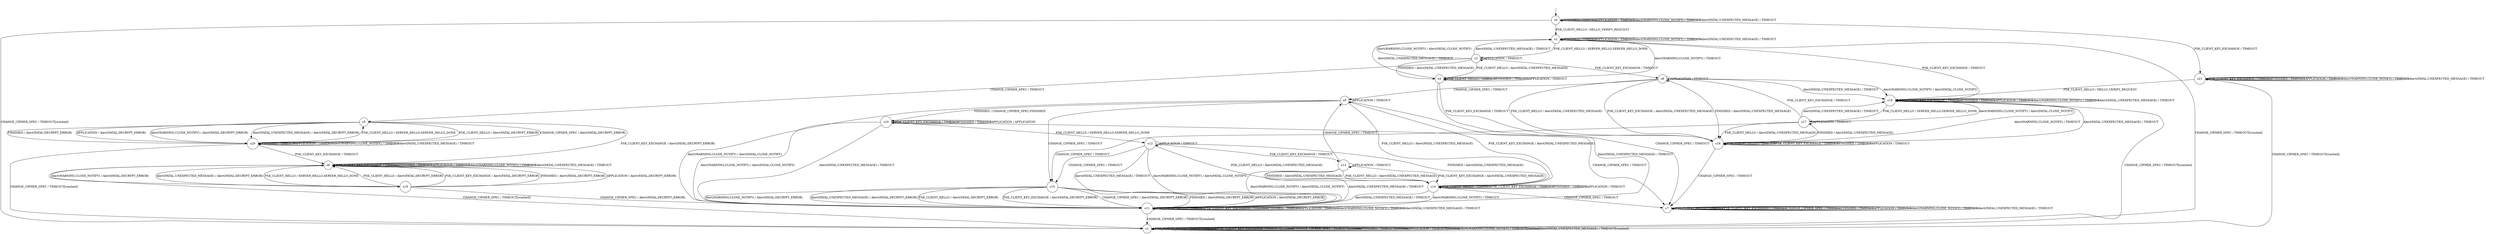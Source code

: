 digraph g {
__start0 [label="" shape="none"];

	s0 [shape="circle" label="s0"];
	s1 [shape="circle" label="s1"];
	s2 [shape="circle" label="s2"];
	s3 [shape="circle" label="s3"];
	s4 [shape="circle" label="s4"];
	s5 [shape="circle" label="s5"];
	s6 [shape="circle" label="s6"];
	s7 [shape="circle" label="s7"];
	s8 [shape="circle" label="s8"];
	s9 [shape="circle" label="s9"];
	s10 [shape="circle" label="s10"];
	s11 [shape="circle" label="s11"];
	s12 [shape="circle" label="s12"];
	s13 [shape="circle" label="s13"];
	s14 [shape="circle" label="s14"];
	s15 [shape="circle" label="s15"];
	s16 [shape="circle" label="s16"];
	s17 [shape="circle" label="s17"];
	s18 [shape="circle" label="s18"];
	s19 [shape="circle" label="s19"];
	s20 [shape="circle" label="s20"];
	s21 [shape="circle" label="s21"];
	s0 -> s2 [label="PSK_CLIENT_HELLO / HELLO_VERIFY_REQUEST"];
	s0 -> s21 [label="PSK_CLIENT_KEY_EXCHANGE / TIMEOUT"];
	s0 -> s1 [label="CHANGE_CIPHER_SPEC / TIMEOUT[crashed]"];
	s0 -> s0 [label="FINISHED / TIMEOUT"];
	s0 -> s0 [label="APPLICATION / TIMEOUT"];
	s0 -> s0 [label="Alert(WARNING,CLOSE_NOTIFY) / TIMEOUT"];
	s0 -> s0 [label="Alert(FATAL,UNEXPECTED_MESSAGE) / TIMEOUT"];
	s1 -> s1 [label="PSK_CLIENT_HELLO / TIMEOUT[crashed]"];
	s1 -> s1 [label="PSK_CLIENT_KEY_EXCHANGE / TIMEOUT[crashed]"];
	s1 -> s1 [label="CHANGE_CIPHER_SPEC / TIMEOUT[crashed]"];
	s1 -> s1 [label="FINISHED / TIMEOUT[crashed]"];
	s1 -> s1 [label="APPLICATION / TIMEOUT[crashed]"];
	s1 -> s1 [label="Alert(WARNING,CLOSE_NOTIFY) / TIMEOUT[crashed]"];
	s1 -> s1 [label="Alert(FATAL,UNEXPECTED_MESSAGE) / TIMEOUT[crashed]"];
	s2 -> s3 [label="PSK_CLIENT_HELLO / SERVER_HELLO,SERVER_HELLO_DONE"];
	s2 -> s16 [label="PSK_CLIENT_KEY_EXCHANGE / TIMEOUT"];
	s2 -> s1 [label="CHANGE_CIPHER_SPEC / TIMEOUT[crashed]"];
	s2 -> s2 [label="FINISHED / TIMEOUT"];
	s2 -> s2 [label="APPLICATION / TIMEOUT"];
	s2 -> s2 [label="Alert(WARNING,CLOSE_NOTIFY) / TIMEOUT"];
	s2 -> s2 [label="Alert(FATAL,UNEXPECTED_MESSAGE) / TIMEOUT"];
	s3 -> s4 [label="PSK_CLIENT_HELLO / Alert(FATAL,UNEXPECTED_MESSAGE)"];
	s3 -> s8 [label="PSK_CLIENT_KEY_EXCHANGE / TIMEOUT"];
	s3 -> s5 [label="CHANGE_CIPHER_SPEC / TIMEOUT"];
	s3 -> s4 [label="FINISHED / Alert(FATAL,UNEXPECTED_MESSAGE)"];
	s3 -> s3 [label="APPLICATION / TIMEOUT"];
	s3 -> s2 [label="Alert(WARNING,CLOSE_NOTIFY) / Alert(FATAL,CLOSE_NOTIFY)"];
	s3 -> s2 [label="Alert(FATAL,UNEXPECTED_MESSAGE) / TIMEOUT"];
	s4 -> s4 [label="PSK_CLIENT_HELLO / TIMEOUT"];
	s4 -> s18 [label="PSK_CLIENT_KEY_EXCHANGE / TIMEOUT"];
	s4 -> s7 [label="CHANGE_CIPHER_SPEC / TIMEOUT"];
	s4 -> s4 [label="FINISHED / TIMEOUT"];
	s4 -> s4 [label="APPLICATION / TIMEOUT"];
	s4 -> s2 [label="Alert(WARNING,CLOSE_NOTIFY) / TIMEOUT"];
	s4 -> s2 [label="Alert(FATAL,UNEXPECTED_MESSAGE) / TIMEOUT"];
	s5 -> s20 [label="PSK_CLIENT_HELLO / Alert(FATAL,DECRYPT_ERROR)"];
	s5 -> s6 [label="PSK_CLIENT_KEY_EXCHANGE / Alert(FATAL,DECRYPT_ERROR)"];
	s5 -> s20 [label="CHANGE_CIPHER_SPEC / Alert(FATAL,DECRYPT_ERROR)"];
	s5 -> s20 [label="FINISHED / Alert(FATAL,DECRYPT_ERROR)"];
	s5 -> s20 [label="APPLICATION / Alert(FATAL,DECRYPT_ERROR)"];
	s5 -> s20 [label="Alert(WARNING,CLOSE_NOTIFY) / Alert(FATAL,DECRYPT_ERROR)"];
	s5 -> s20 [label="Alert(FATAL,UNEXPECTED_MESSAGE) / Alert(FATAL,DECRYPT_ERROR)"];
	s6 -> s19 [label="PSK_CLIENT_HELLO / SERVER_HELLO,SERVER_HELLO_DONE"];
	s6 -> s6 [label="PSK_CLIENT_KEY_EXCHANGE / TIMEOUT"];
	s6 -> s1 [label="CHANGE_CIPHER_SPEC / TIMEOUT[crashed]"];
	s6 -> s6 [label="FINISHED / TIMEOUT"];
	s6 -> s6 [label="APPLICATION / TIMEOUT"];
	s6 -> s6 [label="Alert(WARNING,CLOSE_NOTIFY) / TIMEOUT"];
	s6 -> s6 [label="Alert(FATAL,UNEXPECTED_MESSAGE) / TIMEOUT"];
	s7 -> s7 [label="PSK_CLIENT_HELLO / TIMEOUT"];
	s7 -> s7 [label="PSK_CLIENT_KEY_EXCHANGE / TIMEOUT"];
	s7 -> s7 [label="CHANGE_CIPHER_SPEC / TIMEOUT"];
	s7 -> s7 [label="FINISHED / TIMEOUT"];
	s7 -> s7 [label="APPLICATION / TIMEOUT"];
	s7 -> s7 [label="Alert(WARNING,CLOSE_NOTIFY) / TIMEOUT"];
	s7 -> s7 [label="Alert(FATAL,UNEXPECTED_MESSAGE) / TIMEOUT"];
	s8 -> s18 [label="PSK_CLIENT_HELLO / Alert(FATAL,UNEXPECTED_MESSAGE)"];
	s8 -> s18 [label="PSK_CLIENT_KEY_EXCHANGE / Alert(FATAL,UNEXPECTED_MESSAGE)"];
	s8 -> s9 [label="CHANGE_CIPHER_SPEC / TIMEOUT"];
	s8 -> s18 [label="FINISHED / Alert(FATAL,UNEXPECTED_MESSAGE)"];
	s8 -> s8 [label="APPLICATION / TIMEOUT"];
	s8 -> s16 [label="Alert(WARNING,CLOSE_NOTIFY) / Alert(FATAL,CLOSE_NOTIFY)"];
	s8 -> s16 [label="Alert(FATAL,UNEXPECTED_MESSAGE) / TIMEOUT"];
	s9 -> s14 [label="PSK_CLIENT_HELLO / Alert(FATAL,UNEXPECTED_MESSAGE)"];
	s9 -> s14 [label="PSK_CLIENT_KEY_EXCHANGE / Alert(FATAL,UNEXPECTED_MESSAGE)"];
	s9 -> s15 [label="CHANGE_CIPHER_SPEC / TIMEOUT"];
	s9 -> s10 [label="FINISHED / CHANGE_CIPHER_SPEC,FINISHED"];
	s9 -> s9 [label="APPLICATION / TIMEOUT"];
	s9 -> s11 [label="Alert(WARNING,CLOSE_NOTIFY) / Alert(FATAL,CLOSE_NOTIFY)"];
	s9 -> s11 [label="Alert(FATAL,UNEXPECTED_MESSAGE) / TIMEOUT"];
	s10 -> s12 [label="PSK_CLIENT_HELLO / SERVER_HELLO,SERVER_HELLO_DONE"];
	s10 -> s10 [label="PSK_CLIENT_KEY_EXCHANGE / TIMEOUT"];
	s10 -> s7 [label="CHANGE_CIPHER_SPEC / TIMEOUT"];
	s10 -> s10 [label="FINISHED / TIMEOUT"];
	s10 -> s10 [label="APPLICATION / APPLICATION"];
	s10 -> s11 [label="Alert(WARNING,CLOSE_NOTIFY) / Alert(FATAL,CLOSE_NOTIFY)"];
	s10 -> s11 [label="Alert(FATAL,UNEXPECTED_MESSAGE) / TIMEOUT"];
	s11 -> s11 [label="PSK_CLIENT_HELLO / TIMEOUT"];
	s11 -> s11 [label="PSK_CLIENT_KEY_EXCHANGE / TIMEOUT"];
	s11 -> s1 [label="CHANGE_CIPHER_SPEC / TIMEOUT[crashed]"];
	s11 -> s11 [label="FINISHED / TIMEOUT"];
	s11 -> s11 [label="APPLICATION / TIMEOUT"];
	s11 -> s11 [label="Alert(WARNING,CLOSE_NOTIFY) / TIMEOUT"];
	s11 -> s11 [label="Alert(FATAL,UNEXPECTED_MESSAGE) / TIMEOUT"];
	s12 -> s14 [label="PSK_CLIENT_HELLO / Alert(FATAL,UNEXPECTED_MESSAGE)"];
	s12 -> s13 [label="PSK_CLIENT_KEY_EXCHANGE / TIMEOUT"];
	s12 -> s15 [label="CHANGE_CIPHER_SPEC / TIMEOUT"];
	s12 -> s14 [label="FINISHED / Alert(FATAL,UNEXPECTED_MESSAGE)"];
	s12 -> s12 [label="APPLICATION / TIMEOUT"];
	s12 -> s11 [label="Alert(WARNING,CLOSE_NOTIFY) / Alert(FATAL,CLOSE_NOTIFY)"];
	s12 -> s11 [label="Alert(FATAL,UNEXPECTED_MESSAGE) / TIMEOUT"];
	s13 -> s14 [label="PSK_CLIENT_HELLO / Alert(FATAL,UNEXPECTED_MESSAGE)"];
	s13 -> s14 [label="PSK_CLIENT_KEY_EXCHANGE / Alert(FATAL,UNEXPECTED_MESSAGE)"];
	s13 -> s9 [label="CHANGE_CIPHER_SPEC / TIMEOUT"];
	s13 -> s14 [label="FINISHED / Alert(FATAL,UNEXPECTED_MESSAGE)"];
	s13 -> s13 [label="APPLICATION / TIMEOUT"];
	s13 -> s11 [label="Alert(WARNING,CLOSE_NOTIFY) / Alert(FATAL,CLOSE_NOTIFY)"];
	s13 -> s11 [label="Alert(FATAL,UNEXPECTED_MESSAGE) / TIMEOUT"];
	s14 -> s14 [label="PSK_CLIENT_HELLO / TIMEOUT"];
	s14 -> s14 [label="PSK_CLIENT_KEY_EXCHANGE / TIMEOUT"];
	s14 -> s7 [label="CHANGE_CIPHER_SPEC / TIMEOUT"];
	s14 -> s14 [label="FINISHED / TIMEOUT"];
	s14 -> s14 [label="APPLICATION / TIMEOUT"];
	s14 -> s11 [label="Alert(WARNING,CLOSE_NOTIFY) / TIMEOUT"];
	s14 -> s11 [label="Alert(FATAL,UNEXPECTED_MESSAGE) / TIMEOUT"];
	s15 -> s11 [label="PSK_CLIENT_HELLO / Alert(FATAL,DECRYPT_ERROR)"];
	s15 -> s11 [label="PSK_CLIENT_KEY_EXCHANGE / Alert(FATAL,DECRYPT_ERROR)"];
	s15 -> s11 [label="CHANGE_CIPHER_SPEC / Alert(FATAL,DECRYPT_ERROR)"];
	s15 -> s11 [label="FINISHED / Alert(FATAL,DECRYPT_ERROR)"];
	s15 -> s11 [label="APPLICATION / Alert(FATAL,DECRYPT_ERROR)"];
	s15 -> s11 [label="Alert(WARNING,CLOSE_NOTIFY) / Alert(FATAL,DECRYPT_ERROR)"];
	s15 -> s11 [label="Alert(FATAL,UNEXPECTED_MESSAGE) / Alert(FATAL,DECRYPT_ERROR)"];
	s16 -> s17 [label="PSK_CLIENT_HELLO / SERVER_HELLO,SERVER_HELLO_DONE"];
	s16 -> s16 [label="PSK_CLIENT_KEY_EXCHANGE / TIMEOUT"];
	s16 -> s1 [label="CHANGE_CIPHER_SPEC / TIMEOUT[crashed]"];
	s16 -> s16 [label="FINISHED / TIMEOUT"];
	s16 -> s16 [label="APPLICATION / TIMEOUT"];
	s16 -> s16 [label="Alert(WARNING,CLOSE_NOTIFY) / TIMEOUT"];
	s16 -> s16 [label="Alert(FATAL,UNEXPECTED_MESSAGE) / TIMEOUT"];
	s17 -> s18 [label="PSK_CLIENT_HELLO / Alert(FATAL,UNEXPECTED_MESSAGE)"];
	s17 -> s8 [label="PSK_CLIENT_KEY_EXCHANGE / TIMEOUT"];
	s17 -> s15 [label="CHANGE_CIPHER_SPEC / TIMEOUT"];
	s17 -> s18 [label="FINISHED / Alert(FATAL,UNEXPECTED_MESSAGE)"];
	s17 -> s17 [label="APPLICATION / TIMEOUT"];
	s17 -> s16 [label="Alert(WARNING,CLOSE_NOTIFY) / Alert(FATAL,CLOSE_NOTIFY)"];
	s17 -> s16 [label="Alert(FATAL,UNEXPECTED_MESSAGE) / TIMEOUT"];
	s18 -> s18 [label="PSK_CLIENT_HELLO / TIMEOUT"];
	s18 -> s18 [label="PSK_CLIENT_KEY_EXCHANGE / TIMEOUT"];
	s18 -> s7 [label="CHANGE_CIPHER_SPEC / TIMEOUT"];
	s18 -> s18 [label="FINISHED / TIMEOUT"];
	s18 -> s18 [label="APPLICATION / TIMEOUT"];
	s18 -> s16 [label="Alert(WARNING,CLOSE_NOTIFY) / TIMEOUT"];
	s18 -> s16 [label="Alert(FATAL,UNEXPECTED_MESSAGE) / TIMEOUT"];
	s19 -> s6 [label="PSK_CLIENT_HELLO / Alert(FATAL,DECRYPT_ERROR)"];
	s19 -> s6 [label="PSK_CLIENT_KEY_EXCHANGE / Alert(FATAL,DECRYPT_ERROR)"];
	s19 -> s11 [label="CHANGE_CIPHER_SPEC / Alert(FATAL,DECRYPT_ERROR)"];
	s19 -> s6 [label="FINISHED / Alert(FATAL,DECRYPT_ERROR)"];
	s19 -> s6 [label="APPLICATION / Alert(FATAL,DECRYPT_ERROR)"];
	s19 -> s6 [label="Alert(WARNING,CLOSE_NOTIFY) / Alert(FATAL,DECRYPT_ERROR)"];
	s19 -> s6 [label="Alert(FATAL,UNEXPECTED_MESSAGE) / Alert(FATAL,DECRYPT_ERROR)"];
	s20 -> s5 [label="PSK_CLIENT_HELLO / SERVER_HELLO,SERVER_HELLO_DONE"];
	s20 -> s6 [label="PSK_CLIENT_KEY_EXCHANGE / TIMEOUT"];
	s20 -> s1 [label="CHANGE_CIPHER_SPEC / TIMEOUT[crashed]"];
	s20 -> s20 [label="FINISHED / TIMEOUT"];
	s20 -> s20 [label="APPLICATION / TIMEOUT"];
	s20 -> s20 [label="Alert(WARNING,CLOSE_NOTIFY) / TIMEOUT"];
	s20 -> s20 [label="Alert(FATAL,UNEXPECTED_MESSAGE) / TIMEOUT"];
	s21 -> s16 [label="PSK_CLIENT_HELLO / HELLO_VERIFY_REQUEST"];
	s21 -> s21 [label="PSK_CLIENT_KEY_EXCHANGE / TIMEOUT"];
	s21 -> s1 [label="CHANGE_CIPHER_SPEC / TIMEOUT[crashed]"];
	s21 -> s21 [label="FINISHED / TIMEOUT"];
	s21 -> s21 [label="APPLICATION / TIMEOUT"];
	s21 -> s21 [label="Alert(WARNING,CLOSE_NOTIFY) / TIMEOUT"];
	s21 -> s21 [label="Alert(FATAL,UNEXPECTED_MESSAGE) / TIMEOUT"];

__start0 -> s0;
}
